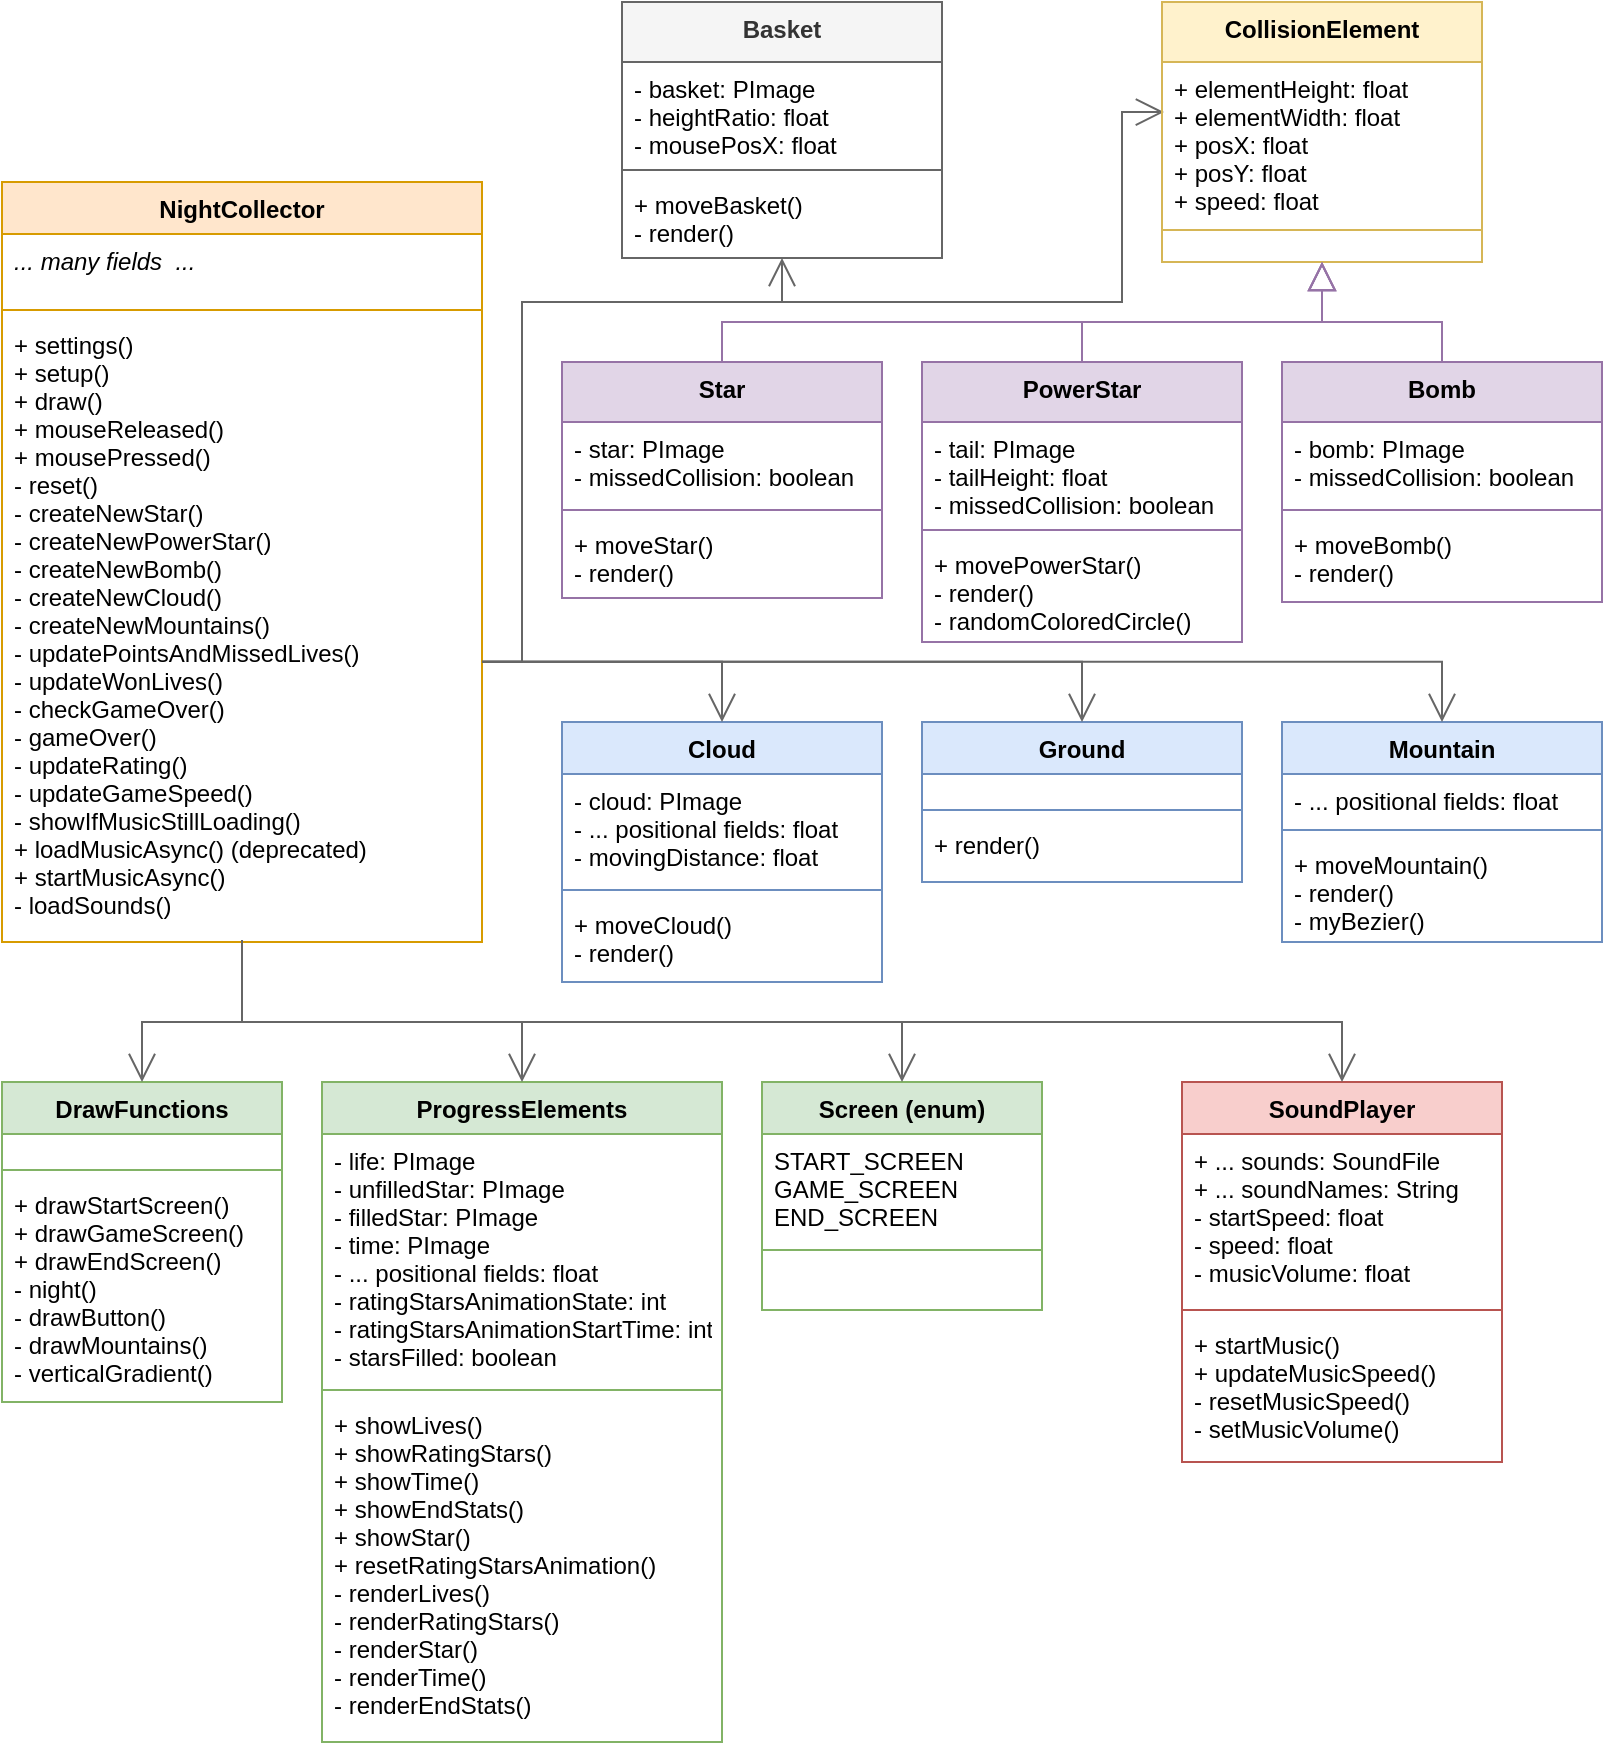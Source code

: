 <mxfile version="16.1.2" type="device"><diagram name="Page-1" id="c4acf3e9-155e-7222-9cf6-157b1a14988f"><mxGraphModel dx="922" dy="710" grid="1" gridSize="10" guides="1" tooltips="1" connect="1" arrows="1" fold="1" page="1" pageScale="1" pageWidth="827" pageHeight="1169" background="none" math="0" shadow="0"><root><mxCell id="0"/><mxCell id="1" parent="0"/><mxCell id="Xkrnn2uKTb-XPjydckuP-17" value="NightCollector" style="swimlane;fontStyle=1;align=center;verticalAlign=top;childLayout=stackLayout;horizontal=1;startSize=26;horizontalStack=0;resizeParent=1;resizeParentMax=0;resizeLast=0;collapsible=1;marginBottom=0;fillColor=#ffe6cc;strokeColor=#d79b00;" parent="1" vertex="1"><mxGeometry x="10" y="260" width="240" height="380" as="geometry"/></mxCell><mxCell id="Xkrnn2uKTb-XPjydckuP-18" value="... many fields  ..." style="text;strokeColor=none;fillColor=none;align=left;verticalAlign=top;spacingLeft=4;spacingRight=4;overflow=hidden;rotatable=0;points=[[0,0.5],[1,0.5]];portConstraint=eastwest;fontStyle=2" parent="Xkrnn2uKTb-XPjydckuP-17" vertex="1"><mxGeometry y="26" width="240" height="34" as="geometry"/></mxCell><mxCell id="Xkrnn2uKTb-XPjydckuP-19" value="" style="line;strokeWidth=1;fillColor=#ffe6cc;align=left;verticalAlign=middle;spacingTop=-1;spacingLeft=3;spacingRight=3;rotatable=0;labelPosition=right;points=[];portConstraint=eastwest;strokeColor=#d79b00;" parent="Xkrnn2uKTb-XPjydckuP-17" vertex="1"><mxGeometry y="60" width="240" height="8" as="geometry"/></mxCell><mxCell id="Xkrnn2uKTb-XPjydckuP-20" value="+ settings()&#10;+ setup()&#10;+ draw()&#10;+ mouseReleased()&#10;+ mousePressed()&#10;- reset()&#10;- createNewStar()&#10;- createNewPowerStar()&#10;- createNewBomb()&#10;- createNewCloud()&#10;- createNewMountains()&#10;- updatePointsAndMissedLives()&#10;- updateWonLives()&#10;- checkGameOver()&#10;- gameOver()&#10;- updateRating()&#10;- updateGameSpeed()&#10;- showIfMusicStillLoading()&#10;+ loadMusicAsync() (deprecated)&#10;+ startMusicAsync()&#10;- loadSounds()&#10;" style="text;strokeColor=none;fillColor=none;align=left;verticalAlign=top;spacingLeft=4;spacingRight=4;overflow=hidden;rotatable=0;points=[[0,0.5],[1,0.5]];portConstraint=eastwest;" parent="Xkrnn2uKTb-XPjydckuP-17" vertex="1"><mxGeometry y="68" width="240" height="312" as="geometry"/></mxCell><mxCell id="Xkrnn2uKTb-XPjydckuP-72" value="DrawFunctions" style="swimlane;fontStyle=1;align=center;verticalAlign=top;childLayout=stackLayout;horizontal=1;startSize=26;horizontalStack=0;resizeParent=1;resizeParentMax=0;resizeLast=0;collapsible=1;marginBottom=0;fillColor=#d5e8d4;strokeColor=#82b366;" parent="1" vertex="1"><mxGeometry x="10" y="710" width="140" height="160" as="geometry"><mxRectangle x="340" y="406" width="130" height="26" as="alternateBounds"/></mxGeometry></mxCell><mxCell id="Xkrnn2uKTb-XPjydckuP-73" value=" " style="text;strokeColor=none;fillColor=none;align=left;verticalAlign=top;spacingLeft=4;spacingRight=4;overflow=hidden;rotatable=0;points=[[0,0.5],[1,0.5]];portConstraint=eastwest;" parent="Xkrnn2uKTb-XPjydckuP-72" vertex="1"><mxGeometry y="26" width="140" height="14" as="geometry"/></mxCell><mxCell id="Xkrnn2uKTb-XPjydckuP-74" value="" style="line;strokeWidth=1;fillColor=#d5e8d4;align=left;verticalAlign=middle;spacingTop=-1;spacingLeft=3;spacingRight=3;rotatable=0;labelPosition=right;points=[];portConstraint=eastwest;strokeColor=#82b366;" parent="Xkrnn2uKTb-XPjydckuP-72" vertex="1"><mxGeometry y="40" width="140" height="8" as="geometry"/></mxCell><mxCell id="Xkrnn2uKTb-XPjydckuP-75" value="+ drawStartScreen()&#10;+ drawGameScreen()&#10;+ drawEndScreen()&#10;- night()&#10;- drawButton()&#10;- drawMountains()&#10;- verticalGradient()&#10;" style="text;strokeColor=none;fillColor=none;align=left;verticalAlign=top;spacingLeft=4;spacingRight=4;overflow=hidden;rotatable=0;points=[[0,0.5],[1,0.5]];portConstraint=eastwest;" parent="Xkrnn2uKTb-XPjydckuP-72" vertex="1"><mxGeometry y="48" width="140" height="112" as="geometry"/></mxCell><mxCell id="Xkrnn2uKTb-XPjydckuP-90" value="Cloud" style="swimlane;fontStyle=1;align=center;verticalAlign=top;childLayout=stackLayout;horizontal=1;startSize=26;horizontalStack=0;resizeParent=1;resizeParentMax=0;resizeLast=0;collapsible=1;marginBottom=0;fillColor=#dae8fc;strokeColor=#6c8ebf;" parent="1" vertex="1"><mxGeometry x="290" y="530" width="160" height="130" as="geometry"/></mxCell><mxCell id="Xkrnn2uKTb-XPjydckuP-91" value="- cloud: PImage&#10;- ... positional fields: float&#10;- movingDistance: float" style="text;strokeColor=none;fillColor=none;align=left;verticalAlign=top;spacingLeft=4;spacingRight=4;overflow=hidden;rotatable=0;points=[[0,0.5],[1,0.5]];portConstraint=eastwest;" parent="Xkrnn2uKTb-XPjydckuP-90" vertex="1"><mxGeometry y="26" width="160" height="54" as="geometry"/></mxCell><mxCell id="Xkrnn2uKTb-XPjydckuP-92" value="" style="line;strokeWidth=1;fillColor=#dae8fc;align=left;verticalAlign=middle;spacingTop=-1;spacingLeft=3;spacingRight=3;rotatable=0;labelPosition=right;points=[];portConstraint=eastwest;strokeColor=#6c8ebf;" parent="Xkrnn2uKTb-XPjydckuP-90" vertex="1"><mxGeometry y="80" width="160" height="8" as="geometry"/></mxCell><mxCell id="Xkrnn2uKTb-XPjydckuP-93" value="+ moveCloud()&#10;- render() " style="text;strokeColor=none;fillColor=none;align=left;verticalAlign=top;spacingLeft=4;spacingRight=4;overflow=hidden;rotatable=0;points=[[0,0.5],[1,0.5]];portConstraint=eastwest;" parent="Xkrnn2uKTb-XPjydckuP-90" vertex="1"><mxGeometry y="88" width="160" height="42" as="geometry"/></mxCell><mxCell id="r9zJ3_9cZGfUW09Fqvat-2" style="edgeStyle=orthogonalEdgeStyle;rounded=0;orthogonalLoop=1;jettySize=auto;html=1;endArrow=open;endFill=0;startSize=12;endSize=12;fillColor=#f5f5f5;strokeColor=#666666;entryX=0.006;entryY=0.313;entryDx=0;entryDy=0;entryPerimeter=0;" parent="1" target="r9zJ3_9cZGfUW09Fqvat-6" edge="1"><mxGeometry relative="1" as="geometry"><mxPoint x="480" y="236" as="targetPoint"/><mxPoint x="250" y="500" as="sourcePoint"/><Array as="points"><mxPoint x="270" y="500"/><mxPoint x="270" y="320"/><mxPoint x="570" y="320"/><mxPoint x="570" y="225"/></Array></mxGeometry></mxCell><mxCell id="r9zJ3_9cZGfUW09Fqvat-5" value="CollisionElement" style="swimlane;fontStyle=1;align=center;verticalAlign=top;childLayout=stackLayout;horizontal=1;startSize=30;horizontalStack=0;resizeParent=1;resizeParentMax=0;resizeLast=0;collapsible=1;marginBottom=0;fillColor=#fff2cc;strokeColor=#d6b656;" parent="1" vertex="1"><mxGeometry x="590" y="170" width="160" height="130" as="geometry"/></mxCell><mxCell id="r9zJ3_9cZGfUW09Fqvat-6" value="+ elementHeight: float&#10;+ elementWidth: float&#10;+ posX: float&#10;+ posY: float&#10;+ speed: float" style="text;strokeColor=none;fillColor=none;align=left;verticalAlign=top;spacingLeft=4;spacingRight=4;overflow=hidden;rotatable=0;points=[[0,0.5],[1,0.5]];portConstraint=eastwest;" parent="r9zJ3_9cZGfUW09Fqvat-5" vertex="1"><mxGeometry y="30" width="160" height="80" as="geometry"/></mxCell><mxCell id="r9zJ3_9cZGfUW09Fqvat-7" value="" style="line;strokeWidth=1;fillColor=#fff2cc;align=left;verticalAlign=middle;spacingTop=-1;spacingLeft=3;spacingRight=3;rotatable=0;labelPosition=right;points=[];portConstraint=eastwest;strokeColor=#d6b656;" parent="r9zJ3_9cZGfUW09Fqvat-5" vertex="1"><mxGeometry y="110" width="160" height="8" as="geometry"/></mxCell><mxCell id="r9zJ3_9cZGfUW09Fqvat-8" value=" " style="text;strokeColor=none;fillColor=none;align=left;verticalAlign=top;spacingLeft=4;spacingRight=4;overflow=hidden;rotatable=0;points=[[0,0.5],[1,0.5]];portConstraint=eastwest;" parent="r9zJ3_9cZGfUW09Fqvat-5" vertex="1"><mxGeometry y="118" width="160" height="12" as="geometry"/></mxCell><mxCell id="r9zJ3_9cZGfUW09Fqvat-13" value="Basket" style="swimlane;fontStyle=1;align=center;verticalAlign=top;childLayout=stackLayout;horizontal=1;startSize=30;horizontalStack=0;resizeParent=1;resizeParentMax=0;resizeLast=0;collapsible=1;marginBottom=0;fillColor=#f5f5f5;strokeColor=#666666;fontColor=#333333;" parent="1" vertex="1"><mxGeometry x="320" y="170" width="160" height="128" as="geometry"/></mxCell><mxCell id="r9zJ3_9cZGfUW09Fqvat-14" value="- basket: PImage&#10;- heightRatio: float&#10;- mousePosX: float" style="text;strokeColor=none;fillColor=none;align=left;verticalAlign=top;spacingLeft=4;spacingRight=4;overflow=hidden;rotatable=0;points=[[0,0.5],[1,0.5]];portConstraint=eastwest;" parent="r9zJ3_9cZGfUW09Fqvat-13" vertex="1"><mxGeometry y="30" width="160" height="50" as="geometry"/></mxCell><mxCell id="r9zJ3_9cZGfUW09Fqvat-15" value="" style="line;strokeWidth=1;fillColor=#f5f5f5;align=left;verticalAlign=middle;spacingTop=-1;spacingLeft=3;spacingRight=3;rotatable=0;labelPosition=right;points=[];portConstraint=eastwest;strokeColor=#666666;fontColor=#333333;" parent="r9zJ3_9cZGfUW09Fqvat-13" vertex="1"><mxGeometry y="80" width="160" height="8" as="geometry"/></mxCell><mxCell id="r9zJ3_9cZGfUW09Fqvat-16" value="+ moveBasket()&#10;- render() " style="text;strokeColor=none;fillColor=none;align=left;verticalAlign=top;spacingLeft=4;spacingRight=4;overflow=hidden;rotatable=0;points=[[0,0.5],[1,0.5]];portConstraint=eastwest;" parent="r9zJ3_9cZGfUW09Fqvat-13" vertex="1"><mxGeometry y="88" width="160" height="40" as="geometry"/></mxCell><mxCell id="r9zJ3_9cZGfUW09Fqvat-17" value="Star" style="swimlane;fontStyle=1;align=center;verticalAlign=top;childLayout=stackLayout;horizontal=1;startSize=30;horizontalStack=0;resizeParent=1;resizeParentMax=0;resizeLast=0;collapsible=1;marginBottom=0;fillColor=#e1d5e7;strokeColor=#9673a6;" parent="1" vertex="1"><mxGeometry x="290" y="350" width="160" height="118" as="geometry"/></mxCell><mxCell id="r9zJ3_9cZGfUW09Fqvat-18" value="- star: PImage&#10;- missedCollision: boolean" style="text;strokeColor=none;fillColor=none;align=left;verticalAlign=top;spacingLeft=4;spacingRight=4;overflow=hidden;rotatable=0;points=[[0,0.5],[1,0.5]];portConstraint=eastwest;" parent="r9zJ3_9cZGfUW09Fqvat-17" vertex="1"><mxGeometry y="30" width="160" height="40" as="geometry"/></mxCell><mxCell id="r9zJ3_9cZGfUW09Fqvat-19" value="" style="line;strokeWidth=1;fillColor=#e1d5e7;align=left;verticalAlign=middle;spacingTop=-1;spacingLeft=3;spacingRight=3;rotatable=0;labelPosition=right;points=[];portConstraint=eastwest;strokeColor=#9673a6;" parent="r9zJ3_9cZGfUW09Fqvat-17" vertex="1"><mxGeometry y="70" width="160" height="8" as="geometry"/></mxCell><mxCell id="r9zJ3_9cZGfUW09Fqvat-20" value="+ moveStar()&#10;- render() " style="text;strokeColor=none;fillColor=none;align=left;verticalAlign=top;spacingLeft=4;spacingRight=4;overflow=hidden;rotatable=0;points=[[0,0.5],[1,0.5]];portConstraint=eastwest;" parent="r9zJ3_9cZGfUW09Fqvat-17" vertex="1"><mxGeometry y="78" width="160" height="40" as="geometry"/></mxCell><mxCell id="r9zJ3_9cZGfUW09Fqvat-21" value="PowerStar" style="swimlane;fontStyle=1;align=center;verticalAlign=top;childLayout=stackLayout;horizontal=1;startSize=30;horizontalStack=0;resizeParent=1;resizeParentMax=0;resizeLast=0;collapsible=1;marginBottom=0;fillColor=#e1d5e7;strokeColor=#9673a6;" parent="1" vertex="1"><mxGeometry x="470" y="350" width="160" height="140" as="geometry"/></mxCell><mxCell id="r9zJ3_9cZGfUW09Fqvat-22" value="- tail: PImage&#10;- tailHeight: float&#10;- missedCollision: boolean" style="text;strokeColor=none;fillColor=none;align=left;verticalAlign=top;spacingLeft=4;spacingRight=4;overflow=hidden;rotatable=0;points=[[0,0.5],[1,0.5]];portConstraint=eastwest;" parent="r9zJ3_9cZGfUW09Fqvat-21" vertex="1"><mxGeometry y="30" width="160" height="50" as="geometry"/></mxCell><mxCell id="r9zJ3_9cZGfUW09Fqvat-23" value="" style="line;strokeWidth=1;fillColor=#e1d5e7;align=left;verticalAlign=middle;spacingTop=-1;spacingLeft=3;spacingRight=3;rotatable=0;labelPosition=right;points=[];portConstraint=eastwest;strokeColor=#9673a6;" parent="r9zJ3_9cZGfUW09Fqvat-21" vertex="1"><mxGeometry y="80" width="160" height="8" as="geometry"/></mxCell><mxCell id="r9zJ3_9cZGfUW09Fqvat-24" value="+ movePowerStar()&#10;- render()&#10;- randomColoredCircle()" style="text;strokeColor=none;fillColor=none;align=left;verticalAlign=top;spacingLeft=4;spacingRight=4;overflow=hidden;rotatable=0;points=[[0,0.5],[1,0.5]];portConstraint=eastwest;" parent="r9zJ3_9cZGfUW09Fqvat-21" vertex="1"><mxGeometry y="88" width="160" height="52" as="geometry"/></mxCell><mxCell id="r9zJ3_9cZGfUW09Fqvat-25" value="Bomb" style="swimlane;fontStyle=1;align=center;verticalAlign=top;childLayout=stackLayout;horizontal=1;startSize=30;horizontalStack=0;resizeParent=1;resizeParentMax=0;resizeLast=0;collapsible=1;marginBottom=0;fillColor=#e1d5e7;strokeColor=#9673a6;" parent="1" vertex="1"><mxGeometry x="650" y="350" width="160" height="120" as="geometry"/></mxCell><mxCell id="r9zJ3_9cZGfUW09Fqvat-26" value="- bomb: PImage&#10;- missedCollision: boolean" style="text;strokeColor=none;fillColor=none;align=left;verticalAlign=top;spacingLeft=4;spacingRight=4;overflow=hidden;rotatable=0;points=[[0,0.5],[1,0.5]];portConstraint=eastwest;" parent="r9zJ3_9cZGfUW09Fqvat-25" vertex="1"><mxGeometry y="30" width="160" height="40" as="geometry"/></mxCell><mxCell id="r9zJ3_9cZGfUW09Fqvat-27" value="" style="line;strokeWidth=1;fillColor=#e1d5e7;align=left;verticalAlign=middle;spacingTop=-1;spacingLeft=3;spacingRight=3;rotatable=0;labelPosition=right;points=[];portConstraint=eastwest;strokeColor=#9673a6;" parent="r9zJ3_9cZGfUW09Fqvat-25" vertex="1"><mxGeometry y="70" width="160" height="8" as="geometry"/></mxCell><mxCell id="r9zJ3_9cZGfUW09Fqvat-28" value="+ moveBomb()&#10;- render()" style="text;strokeColor=none;fillColor=none;align=left;verticalAlign=top;spacingLeft=4;spacingRight=4;overflow=hidden;rotatable=0;points=[[0,0.5],[1,0.5]];portConstraint=eastwest;" parent="r9zJ3_9cZGfUW09Fqvat-25" vertex="1"><mxGeometry y="78" width="160" height="42" as="geometry"/></mxCell><mxCell id="r9zJ3_9cZGfUW09Fqvat-30" value="" style="edgeStyle=orthogonalEdgeStyle;rounded=0;orthogonalLoop=1;jettySize=auto;html=1;endArrow=block;endFill=0;startSize=12;endSize=12;exitX=0.5;exitY=0;exitDx=0;exitDy=0;fillColor=#e1d5e7;strokeColor=#9673a6;" parent="1" source="r9zJ3_9cZGfUW09Fqvat-21" edge="1"><mxGeometry relative="1" as="geometry"><mxPoint x="630" y="310" as="sourcePoint"/><mxPoint x="670" y="300" as="targetPoint"/><Array as="points"><mxPoint x="550" y="330"/><mxPoint x="670" y="330"/></Array></mxGeometry></mxCell><mxCell id="r9zJ3_9cZGfUW09Fqvat-31" value="" style="edgeStyle=orthogonalEdgeStyle;rounded=0;orthogonalLoop=1;jettySize=auto;html=1;endArrow=block;endFill=0;startSize=12;endSize=12;fillColor=#e1d5e7;strokeColor=#9673a6;" parent="1" edge="1"><mxGeometry relative="1" as="geometry"><mxPoint x="730" y="350" as="sourcePoint"/><mxPoint x="670" y="300" as="targetPoint"/><Array as="points"><mxPoint x="730" y="330"/><mxPoint x="670" y="330"/></Array></mxGeometry></mxCell><mxCell id="r9zJ3_9cZGfUW09Fqvat-32" value="" style="edgeStyle=orthogonalEdgeStyle;rounded=0;orthogonalLoop=1;jettySize=auto;html=1;endArrow=block;endFill=0;startSize=12;endSize=12;exitX=0.5;exitY=0;exitDx=0;exitDy=0;fillColor=#e1d5e7;strokeColor=#9673a6;entryX=0.5;entryY=1;entryDx=0;entryDy=0;entryPerimeter=0;" parent="1" source="r9zJ3_9cZGfUW09Fqvat-17" edge="1" target="r9zJ3_9cZGfUW09Fqvat-8"><mxGeometry relative="1" as="geometry"><mxPoint x="730" y="350" as="sourcePoint"/><mxPoint x="480" y="310" as="targetPoint"/><Array as="points"><mxPoint x="370" y="330"/><mxPoint x="670" y="330"/></Array></mxGeometry></mxCell><mxCell id="r9zJ3_9cZGfUW09Fqvat-33" value="Ground" style="swimlane;fontStyle=1;align=center;verticalAlign=top;childLayout=stackLayout;horizontal=1;startSize=26;horizontalStack=0;resizeParent=1;resizeParentMax=0;resizeLast=0;collapsible=1;marginBottom=0;fillColor=#dae8fc;strokeColor=#6c8ebf;" parent="1" vertex="1"><mxGeometry x="470" y="530" width="160" height="80" as="geometry"/></mxCell><mxCell id="r9zJ3_9cZGfUW09Fqvat-34" value=" " style="text;strokeColor=none;fillColor=none;align=left;verticalAlign=top;spacingLeft=4;spacingRight=4;overflow=hidden;rotatable=0;points=[[0,0.5],[1,0.5]];portConstraint=eastwest;" parent="r9zJ3_9cZGfUW09Fqvat-33" vertex="1"><mxGeometry y="26" width="160" height="14" as="geometry"/></mxCell><mxCell id="r9zJ3_9cZGfUW09Fqvat-35" value="" style="line;strokeWidth=1;fillColor=#dae8fc;align=left;verticalAlign=middle;spacingTop=-1;spacingLeft=3;spacingRight=3;rotatable=0;labelPosition=right;points=[];portConstraint=eastwest;strokeColor=#6c8ebf;" parent="r9zJ3_9cZGfUW09Fqvat-33" vertex="1"><mxGeometry y="40" width="160" height="8" as="geometry"/></mxCell><mxCell id="r9zJ3_9cZGfUW09Fqvat-36" value="+ render() " style="text;strokeColor=none;fillColor=none;align=left;verticalAlign=top;spacingLeft=4;spacingRight=4;overflow=hidden;rotatable=0;points=[[0,0.5],[1,0.5]];portConstraint=eastwest;" parent="r9zJ3_9cZGfUW09Fqvat-33" vertex="1"><mxGeometry y="48" width="160" height="32" as="geometry"/></mxCell><mxCell id="r9zJ3_9cZGfUW09Fqvat-37" value="Mountain" style="swimlane;fontStyle=1;align=center;verticalAlign=top;childLayout=stackLayout;horizontal=1;startSize=26;horizontalStack=0;resizeParent=1;resizeParentMax=0;resizeLast=0;collapsible=1;marginBottom=0;fillColor=#dae8fc;strokeColor=#6c8ebf;" parent="1" vertex="1"><mxGeometry x="650" y="530" width="160" height="110" as="geometry"/></mxCell><mxCell id="r9zJ3_9cZGfUW09Fqvat-38" value="- ... positional fields: float" style="text;strokeColor=none;fillColor=none;align=left;verticalAlign=top;spacingLeft=4;spacingRight=4;overflow=hidden;rotatable=0;points=[[0,0.5],[1,0.5]];portConstraint=eastwest;" parent="r9zJ3_9cZGfUW09Fqvat-37" vertex="1"><mxGeometry y="26" width="160" height="24" as="geometry"/></mxCell><mxCell id="r9zJ3_9cZGfUW09Fqvat-39" value="" style="line;strokeWidth=1;fillColor=#dae8fc;align=left;verticalAlign=middle;spacingTop=-1;spacingLeft=3;spacingRight=3;rotatable=0;labelPosition=right;points=[];portConstraint=eastwest;strokeColor=#6c8ebf;" parent="r9zJ3_9cZGfUW09Fqvat-37" vertex="1"><mxGeometry y="50" width="160" height="8" as="geometry"/></mxCell><mxCell id="r9zJ3_9cZGfUW09Fqvat-40" value="+ moveMountain()&#10;- render()&#10;- myBezier() " style="text;strokeColor=none;fillColor=none;align=left;verticalAlign=top;spacingLeft=4;spacingRight=4;overflow=hidden;rotatable=0;points=[[0,0.5],[1,0.5]];portConstraint=eastwest;" parent="r9zJ3_9cZGfUW09Fqvat-37" vertex="1"><mxGeometry y="58" width="160" height="52" as="geometry"/></mxCell><mxCell id="r9zJ3_9cZGfUW09Fqvat-41" value="ProgressElements" style="swimlane;fontStyle=1;align=center;verticalAlign=top;childLayout=stackLayout;horizontal=1;startSize=26;horizontalStack=0;resizeParent=1;resizeParentMax=0;resizeLast=0;collapsible=1;marginBottom=0;fillColor=#d5e8d4;strokeColor=#82b366;" parent="1" vertex="1"><mxGeometry x="170" y="710" width="200" height="330" as="geometry"><mxRectangle x="340" y="406" width="130" height="26" as="alternateBounds"/></mxGeometry></mxCell><mxCell id="r9zJ3_9cZGfUW09Fqvat-42" value="- life: PImage &#10;- unfilledStar: PImage&#10;- filledStar: PImage&#10;- time: PImage&#10;- ... positional fields: float&#10;- ratingStarsAnimationState: int&#10;- ratingStarsAnimationStartTime: int&#10;- starsFilled: boolean" style="text;strokeColor=none;fillColor=none;align=left;verticalAlign=top;spacingLeft=4;spacingRight=4;overflow=hidden;rotatable=0;points=[[0,0.5],[1,0.5]];portConstraint=eastwest;" parent="r9zJ3_9cZGfUW09Fqvat-41" vertex="1"><mxGeometry y="26" width="200" height="124" as="geometry"/></mxCell><mxCell id="r9zJ3_9cZGfUW09Fqvat-43" value="" style="line;strokeWidth=1;fillColor=#d5e8d4;align=left;verticalAlign=middle;spacingTop=-1;spacingLeft=3;spacingRight=3;rotatable=0;labelPosition=right;points=[];portConstraint=eastwest;strokeColor=#82b366;" parent="r9zJ3_9cZGfUW09Fqvat-41" vertex="1"><mxGeometry y="150" width="200" height="8" as="geometry"/></mxCell><mxCell id="r9zJ3_9cZGfUW09Fqvat-44" value="+ showLives() &#10;+ showRatingStars()&#10;+ showTime()&#10;+ showEndStats()&#10;+ showStar()&#10;+ resetRatingStarsAnimation()&#10;- renderLives()&#10;- renderRatingStars()&#10;- renderStar()&#10;- renderTime()&#10;- renderEndStats()&#10;" style="text;strokeColor=none;fillColor=none;align=left;verticalAlign=top;spacingLeft=4;spacingRight=4;overflow=hidden;rotatable=0;points=[[0,0.5],[1,0.5]];portConstraint=eastwest;" parent="r9zJ3_9cZGfUW09Fqvat-41" vertex="1"><mxGeometry y="158" width="200" height="172" as="geometry"/></mxCell><mxCell id="r9zJ3_9cZGfUW09Fqvat-45" value="Screen (enum)" style="swimlane;fontStyle=1;align=center;verticalAlign=top;childLayout=stackLayout;horizontal=1;startSize=26;horizontalStack=0;resizeParent=1;resizeParentMax=0;resizeLast=0;collapsible=1;marginBottom=0;fillColor=#d5e8d4;strokeColor=#82b366;" parent="1" vertex="1"><mxGeometry x="390" y="710" width="140" height="114" as="geometry"><mxRectangle x="340" y="406" width="130" height="26" as="alternateBounds"/></mxGeometry></mxCell><mxCell id="r9zJ3_9cZGfUW09Fqvat-46" value="START_SCREEN&#10;GAME_SCREEN&#10;END_SCREEN" style="text;strokeColor=none;fillColor=none;align=left;verticalAlign=top;spacingLeft=4;spacingRight=4;overflow=hidden;rotatable=0;points=[[0,0.5],[1,0.5]];portConstraint=eastwest;" parent="r9zJ3_9cZGfUW09Fqvat-45" vertex="1"><mxGeometry y="26" width="140" height="54" as="geometry"/></mxCell><mxCell id="r9zJ3_9cZGfUW09Fqvat-47" value="" style="line;strokeWidth=1;fillColor=#d5e8d4;align=left;verticalAlign=middle;spacingTop=-1;spacingLeft=3;spacingRight=3;rotatable=0;labelPosition=right;points=[];portConstraint=eastwest;strokeColor=#82b366;" parent="r9zJ3_9cZGfUW09Fqvat-45" vertex="1"><mxGeometry y="80" width="140" height="8" as="geometry"/></mxCell><mxCell id="r9zJ3_9cZGfUW09Fqvat-48" value=" " style="text;strokeColor=none;fillColor=none;align=left;verticalAlign=top;spacingLeft=4;spacingRight=4;overflow=hidden;rotatable=0;points=[[0,0.5],[1,0.5]];portConstraint=eastwest;" parent="r9zJ3_9cZGfUW09Fqvat-45" vertex="1"><mxGeometry y="88" width="140" height="26" as="geometry"/></mxCell><mxCell id="r9zJ3_9cZGfUW09Fqvat-49" value="SoundPlayer" style="swimlane;fontStyle=1;align=center;verticalAlign=top;childLayout=stackLayout;horizontal=1;startSize=26;horizontalStack=0;resizeParent=1;resizeParentMax=0;resizeLast=0;collapsible=1;marginBottom=0;fillColor=#f8cecc;strokeColor=#b85450;" parent="1" vertex="1"><mxGeometry x="600" y="710" width="160" height="190" as="geometry"><mxRectangle x="340" y="406" width="130" height="26" as="alternateBounds"/></mxGeometry></mxCell><mxCell id="r9zJ3_9cZGfUW09Fqvat-50" value="+ ... sounds: SoundFile&#10;+ ... soundNames: String&#10;- startSpeed: float&#10;- speed: float&#10;- musicVolume: float&#10;" style="text;strokeColor=none;fillColor=none;align=left;verticalAlign=top;spacingLeft=4;spacingRight=4;overflow=hidden;rotatable=0;points=[[0,0.5],[1,0.5]];portConstraint=eastwest;" parent="r9zJ3_9cZGfUW09Fqvat-49" vertex="1"><mxGeometry y="26" width="160" height="84" as="geometry"/></mxCell><mxCell id="r9zJ3_9cZGfUW09Fqvat-51" value="" style="line;strokeWidth=1;fillColor=#f8cecc;align=left;verticalAlign=middle;spacingTop=-1;spacingLeft=3;spacingRight=3;rotatable=0;labelPosition=right;points=[];portConstraint=eastwest;strokeColor=#b85450;" parent="r9zJ3_9cZGfUW09Fqvat-49" vertex="1"><mxGeometry y="110" width="160" height="8" as="geometry"/></mxCell><mxCell id="r9zJ3_9cZGfUW09Fqvat-52" value="+ startMusic()&#10;+ updateMusicSpeed()&#10;- resetMusicSpeed()&#10;- setMusicVolume()" style="text;strokeColor=none;fillColor=none;align=left;verticalAlign=top;spacingLeft=4;spacingRight=4;overflow=hidden;rotatable=0;points=[[0,0.5],[1,0.5]];portConstraint=eastwest;" parent="r9zJ3_9cZGfUW09Fqvat-49" vertex="1"><mxGeometry y="118" width="160" height="72" as="geometry"/></mxCell><mxCell id="r9zJ3_9cZGfUW09Fqvat-54" style="edgeStyle=orthogonalEdgeStyle;rounded=0;orthogonalLoop=1;jettySize=auto;html=1;endArrow=open;endFill=0;startSize=12;endSize=12;fillColor=#f5f5f5;strokeColor=#666666;exitX=1.002;exitY=0.551;exitDx=0;exitDy=0;exitPerimeter=0;entryX=0.5;entryY=0;entryDx=0;entryDy=0;" parent="1" source="Xkrnn2uKTb-XPjydckuP-20" target="r9zJ3_9cZGfUW09Fqvat-33" edge="1"><mxGeometry relative="1" as="geometry"><mxPoint x="630" y="530" as="targetPoint"/><mxPoint x="250.0" y="520.924" as="sourcePoint"/><Array as="points"><mxPoint x="550" y="500"/></Array></mxGeometry></mxCell><mxCell id="r9zJ3_9cZGfUW09Fqvat-55" style="edgeStyle=orthogonalEdgeStyle;rounded=0;orthogonalLoop=1;jettySize=auto;html=1;endArrow=open;endFill=0;startSize=12;endSize=12;fillColor=#f5f5f5;strokeColor=#666666;exitX=1.002;exitY=0.551;exitDx=0;exitDy=0;exitPerimeter=0;entryX=0.5;entryY=0;entryDx=0;entryDy=0;" parent="1" target="Xkrnn2uKTb-XPjydckuP-90" edge="1"><mxGeometry relative="1" as="geometry"><mxPoint x="629.52" y="530" as="targetPoint"/><mxPoint x="250.0" y="499.912" as="sourcePoint"/><Array as="points"><mxPoint x="370" y="500"/></Array></mxGeometry></mxCell><mxCell id="r9zJ3_9cZGfUW09Fqvat-56" style="edgeStyle=orthogonalEdgeStyle;rounded=0;orthogonalLoop=1;jettySize=auto;html=1;endArrow=open;endFill=0;startSize=12;endSize=12;fillColor=#f5f5f5;strokeColor=#666666;exitX=1.002;exitY=0.551;exitDx=0;exitDy=0;exitPerimeter=0;entryX=0.5;entryY=0;entryDx=0;entryDy=0;" parent="1" target="r9zJ3_9cZGfUW09Fqvat-37" edge="1"><mxGeometry relative="1" as="geometry"><mxPoint x="629.52" y="530" as="targetPoint"/><mxPoint x="250.0" y="499.912" as="sourcePoint"/><Array as="points"><mxPoint x="730" y="500"/></Array></mxGeometry></mxCell><mxCell id="r9zJ3_9cZGfUW09Fqvat-57" style="edgeStyle=orthogonalEdgeStyle;rounded=0;orthogonalLoop=1;jettySize=auto;html=1;endArrow=open;endFill=0;startSize=12;endSize=12;fillColor=#f5f5f5;strokeColor=#666666;entryX=0.5;entryY=0;entryDx=0;entryDy=0;" parent="1" target="r9zJ3_9cZGfUW09Fqvat-49" edge="1"><mxGeometry relative="1" as="geometry"><mxPoint x="620" y="709.1" as="targetPoint"/><mxPoint x="130" y="639" as="sourcePoint"/><Array as="points"><mxPoint x="130" y="680"/><mxPoint x="680" y="680"/></Array></mxGeometry></mxCell><mxCell id="r9zJ3_9cZGfUW09Fqvat-58" style="edgeStyle=orthogonalEdgeStyle;rounded=0;orthogonalLoop=1;jettySize=auto;html=1;endArrow=open;endFill=0;startSize=12;endSize=12;fillColor=#f5f5f5;strokeColor=#666666;entryX=0.5;entryY=0;entryDx=0;entryDy=0;" parent="1" target="r9zJ3_9cZGfUW09Fqvat-45" edge="1"><mxGeometry relative="1" as="geometry"><mxPoint x="630" y="711" as="targetPoint"/><mxPoint x="130" y="640" as="sourcePoint"/><Array as="points"><mxPoint x="130" y="680"/><mxPoint x="460" y="680"/></Array></mxGeometry></mxCell><mxCell id="r9zJ3_9cZGfUW09Fqvat-59" style="edgeStyle=orthogonalEdgeStyle;rounded=0;orthogonalLoop=1;jettySize=auto;html=1;endArrow=open;endFill=0;startSize=12;endSize=12;fillColor=#f5f5f5;strokeColor=#666666;entryX=0.5;entryY=0;entryDx=0;entryDy=0;" parent="1" target="r9zJ3_9cZGfUW09Fqvat-41" edge="1"><mxGeometry relative="1" as="geometry"><mxPoint x="410" y="710" as="targetPoint"/><mxPoint x="130" y="640" as="sourcePoint"/><Array as="points"><mxPoint x="130" y="680"/><mxPoint x="270" y="680"/></Array></mxGeometry></mxCell><mxCell id="r9zJ3_9cZGfUW09Fqvat-60" style="edgeStyle=orthogonalEdgeStyle;rounded=0;orthogonalLoop=1;jettySize=auto;html=1;endArrow=open;endFill=0;startSize=12;endSize=12;fillColor=#f5f5f5;strokeColor=#666666;entryX=0.5;entryY=0;entryDx=0;entryDy=0;" parent="1" target="Xkrnn2uKTb-XPjydckuP-72" edge="1"><mxGeometry relative="1" as="geometry"><mxPoint x="250" y="710" as="targetPoint"/><mxPoint x="130" y="640" as="sourcePoint"/><Array as="points"><mxPoint x="130" y="680"/><mxPoint x="80" y="680"/></Array></mxGeometry></mxCell><mxCell id="CzPLB37rIng8f3lWDFhp-2" style="edgeStyle=orthogonalEdgeStyle;rounded=0;orthogonalLoop=1;jettySize=auto;html=1;endArrow=open;endFill=0;startSize=12;endSize=12;fillColor=#f5f5f5;strokeColor=#666666;exitX=1.002;exitY=0.551;exitDx=0;exitDy=0;exitPerimeter=0;entryX=0.5;entryY=1;entryDx=0;entryDy=0;" edge="1" parent="1" target="r9zJ3_9cZGfUW09Fqvat-13"><mxGeometry relative="1" as="geometry"><mxPoint x="730" y="530" as="targetPoint"/><mxPoint x="250.0" y="499.912" as="sourcePoint"/><Array as="points"><mxPoint x="270" y="500"/><mxPoint x="270" y="320"/><mxPoint x="400" y="320"/></Array></mxGeometry></mxCell></root></mxGraphModel></diagram></mxfile>